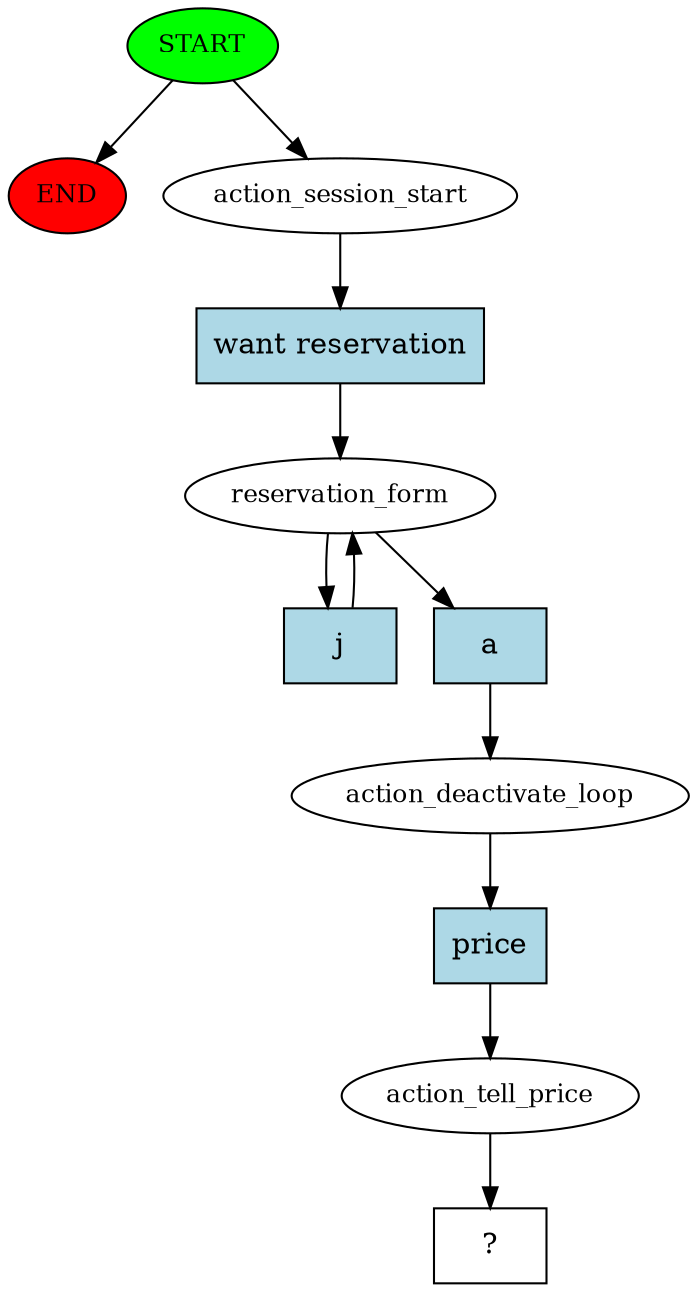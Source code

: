 digraph  {
0 [class="start active", fillcolor=green, fontsize=12, label=START, style=filled];
"-1" [class=end, fillcolor=red, fontsize=12, label=END, style=filled];
1 [class=active, fontsize=12, label=action_session_start];
2 [class=active, fontsize=12, label=reservation_form];
9 [class=active, fontsize=12, label=action_deactivate_loop];
10 [class=active, fontsize=12, label=action_tell_price];
11 [class="intent dashed active", label="  ?  ", shape=rect];
12 [class="intent active", fillcolor=lightblue, label="want reservation", shape=rect, style=filled];
13 [class="intent active", fillcolor=lightblue, label=j, shape=rect, style=filled];
14 [class="intent active", fillcolor=lightblue, label=a, shape=rect, style=filled];
15 [class="intent active", fillcolor=lightblue, label=price, shape=rect, style=filled];
0 -> "-1"  [class="", key=NONE, label=""];
0 -> 1  [class=active, key=NONE, label=""];
1 -> 12  [class=active, key=0];
2 -> 13  [class=active, key=0];
2 -> 14  [class=active, key=0];
9 -> 15  [class=active, key=0];
10 -> 11  [class=active, key=NONE, label=""];
12 -> 2  [class=active, key=0];
13 -> 2  [class=active, key=0];
14 -> 9  [class=active, key=0];
15 -> 10  [class=active, key=0];
}
